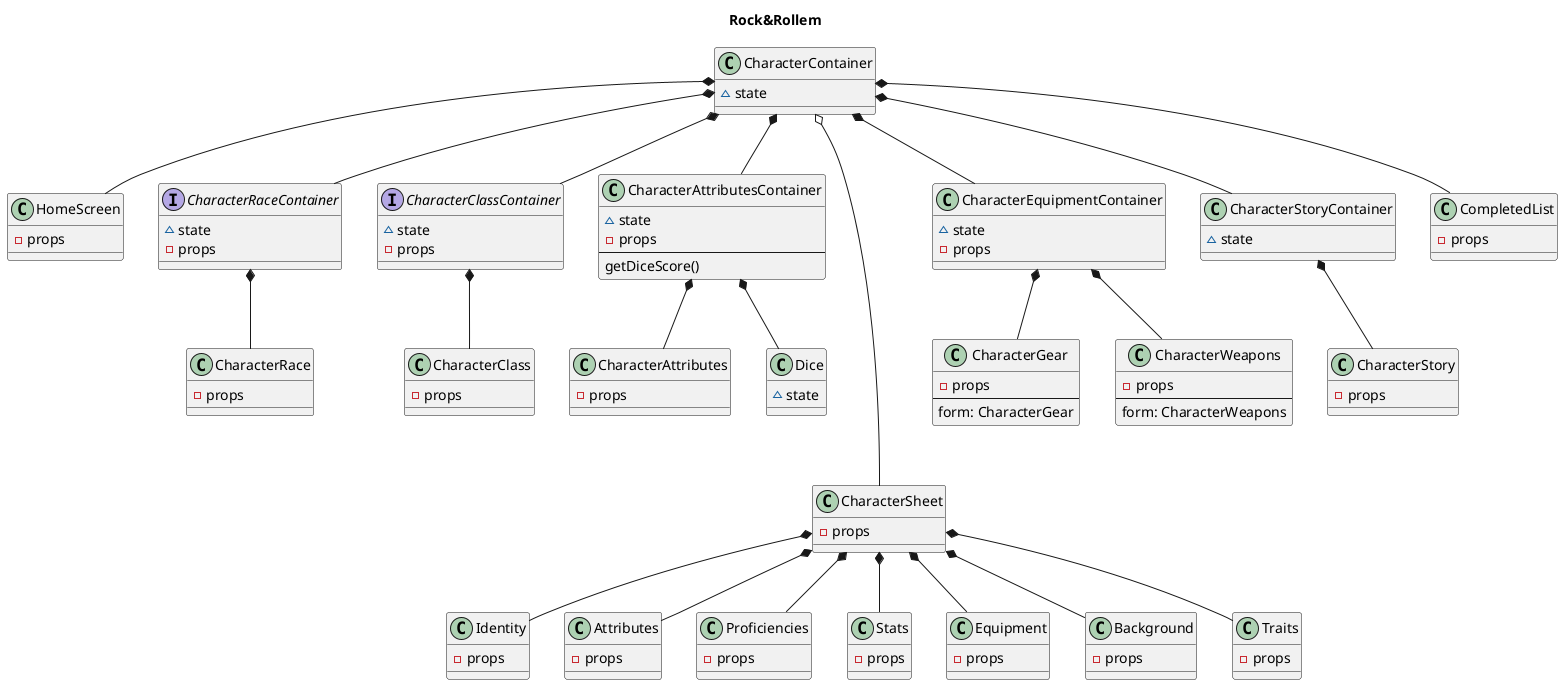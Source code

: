 @startuml
title Rock&Rollem

class HomeScreen {
  - props
}

class CharacterContainer {
    ~ state
}

interface CharacterRaceContainer {
  ~state
  - props
}

class CharacterRace {
  - props
}


interface CharacterClassContainer {
  ~state
  - props
}

class CharacterClass {
  - props
}


class CharacterAttributesContainer {
  ~state
  - props
  ---
  getDiceScore()
}

class CharacterAttributes {
  - props
}

class Dice {
  ~ state
}


class CharacterSheet {
  -props
}


class Identity {
  - props
}

class Attributes {
  - props
}

class Proficiencies {
  - props
}

class Stats {
  - props
}

class Equipment {
  - props
}

class Background {
  - props
}

class Traits {
  - props
}



class CharacterEquipmentContainer {
  ~state
  - props
}

class CharacterGear {
  - props
  --
  form: CharacterGear
}

class CharacterWeapons {
  - props
  --
  form: CharacterWeapons
}



class CharacterStoryContainer {
  ~state
}

class CharacterStory {
  - props
}


class CompletedList {
  - props
}


CharacterContainer *-- HomeScreen

CharacterContainer *-- CharacterRaceContainer
CharacterContainer *-- CharacterClassContainer
CharacterContainer *-- CharacterAttributesContainer
CharacterContainer o---- CharacterSheet
CharacterContainer *-- CharacterEquipmentContainer
CharacterContainer *-- CharacterStoryContainer
CharacterRaceContainer *-- CharacterRace
CharacterClassContainer *-- CharacterClass
CharacterAttributesContainer *-- CharacterAttributes
CharacterAttributesContainer *-- Dice
CharacterEquipmentContainer *-- CharacterGear
CharacterEquipmentContainer *-- CharacterWeapons
CharacterStoryContainer *-- CharacterStory
CharacterContainer *-- CompletedList
CharacterSheet *-- Identity
CharacterSheet *-- Attributes
CharacterSheet *-- Proficiencies
CharacterSheet *-- Stats
CharacterSheet *-- Equipment
CharacterSheet *-- Background
CharacterSheet *-- Traits

@enduml
